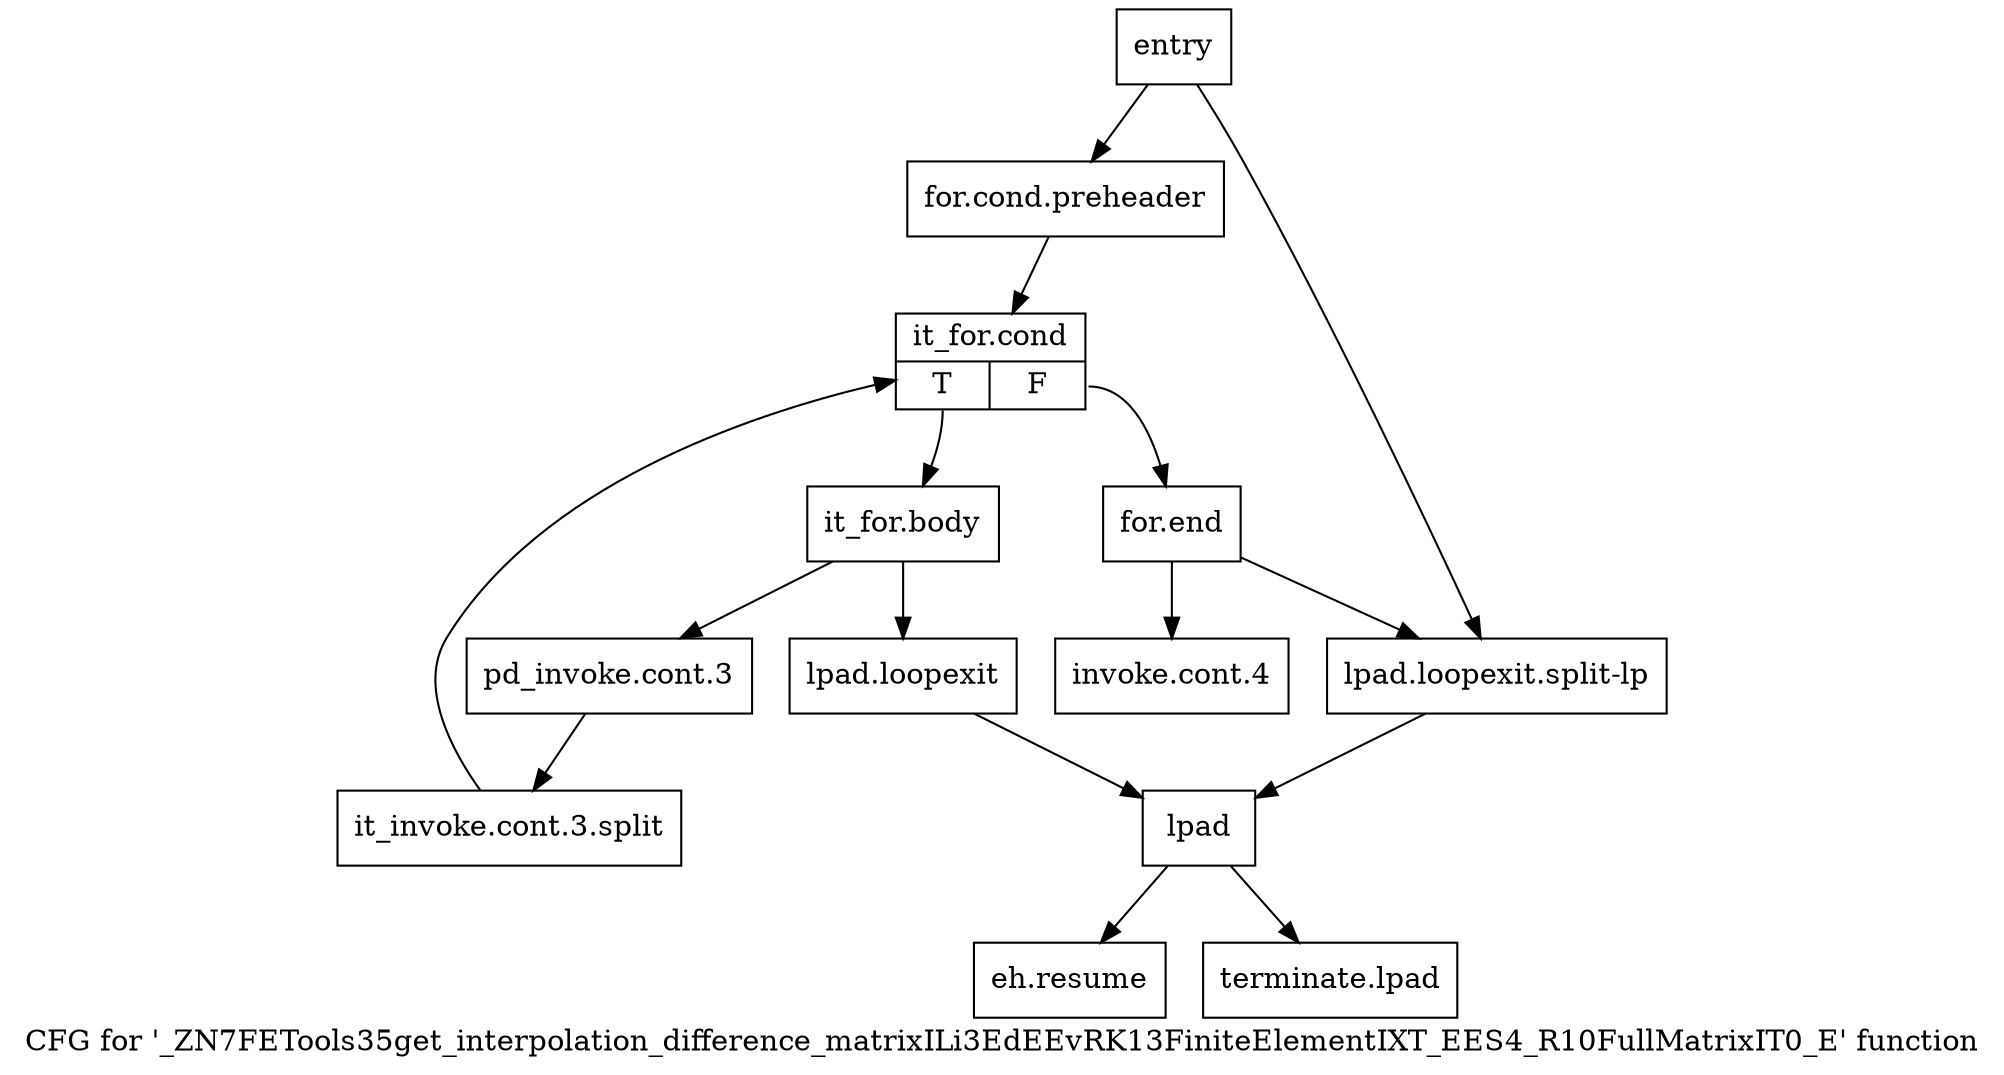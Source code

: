 digraph "CFG for '_ZN7FETools35get_interpolation_difference_matrixILi3EdEEvRK13FiniteElementIXT_EES4_R10FullMatrixIT0_E' function" {
	label="CFG for '_ZN7FETools35get_interpolation_difference_matrixILi3EdEEvRK13FiniteElementIXT_EES4_R10FullMatrixIT0_E' function";

	Node0x5210f40 [shape=record,label="{entry}"];
	Node0x5210f40 -> Node0x5210f90;
	Node0x5210f40 -> Node0x5211120;
	Node0x5210f90 [shape=record,label="{for.cond.preheader}"];
	Node0x5210f90 -> Node0x5210fe0;
	Node0x5210fe0 [shape=record,label="{it_for.cond|{<s0>T|<s1>F}}"];
	Node0x5210fe0:s0 -> Node0x5211030;
	Node0x5210fe0:s1 -> Node0x52111c0;
	Node0x5211030 [shape=record,label="{it_for.body}"];
	Node0x5211030 -> Node0x5211080;
	Node0x5211030 -> Node0x52110d0;
	Node0x5211080 [shape=record,label="{pd_invoke.cont.3}"];
	Node0x5211080 -> Node0xa550a50;
	Node0xa550a50 [shape=record,label="{it_invoke.cont.3.split}"];
	Node0xa550a50 -> Node0x5210fe0;
	Node0x52110d0 [shape=record,label="{lpad.loopexit}"];
	Node0x52110d0 -> Node0x5211170;
	Node0x5211120 [shape=record,label="{lpad.loopexit.split-lp}"];
	Node0x5211120 -> Node0x5211170;
	Node0x5211170 [shape=record,label="{lpad}"];
	Node0x5211170 -> Node0x5211260;
	Node0x5211170 -> Node0x52112b0;
	Node0x52111c0 [shape=record,label="{for.end}"];
	Node0x52111c0 -> Node0x5211210;
	Node0x52111c0 -> Node0x5211120;
	Node0x5211210 [shape=record,label="{invoke.cont.4}"];
	Node0x5211260 [shape=record,label="{eh.resume}"];
	Node0x52112b0 [shape=record,label="{terminate.lpad}"];
}
